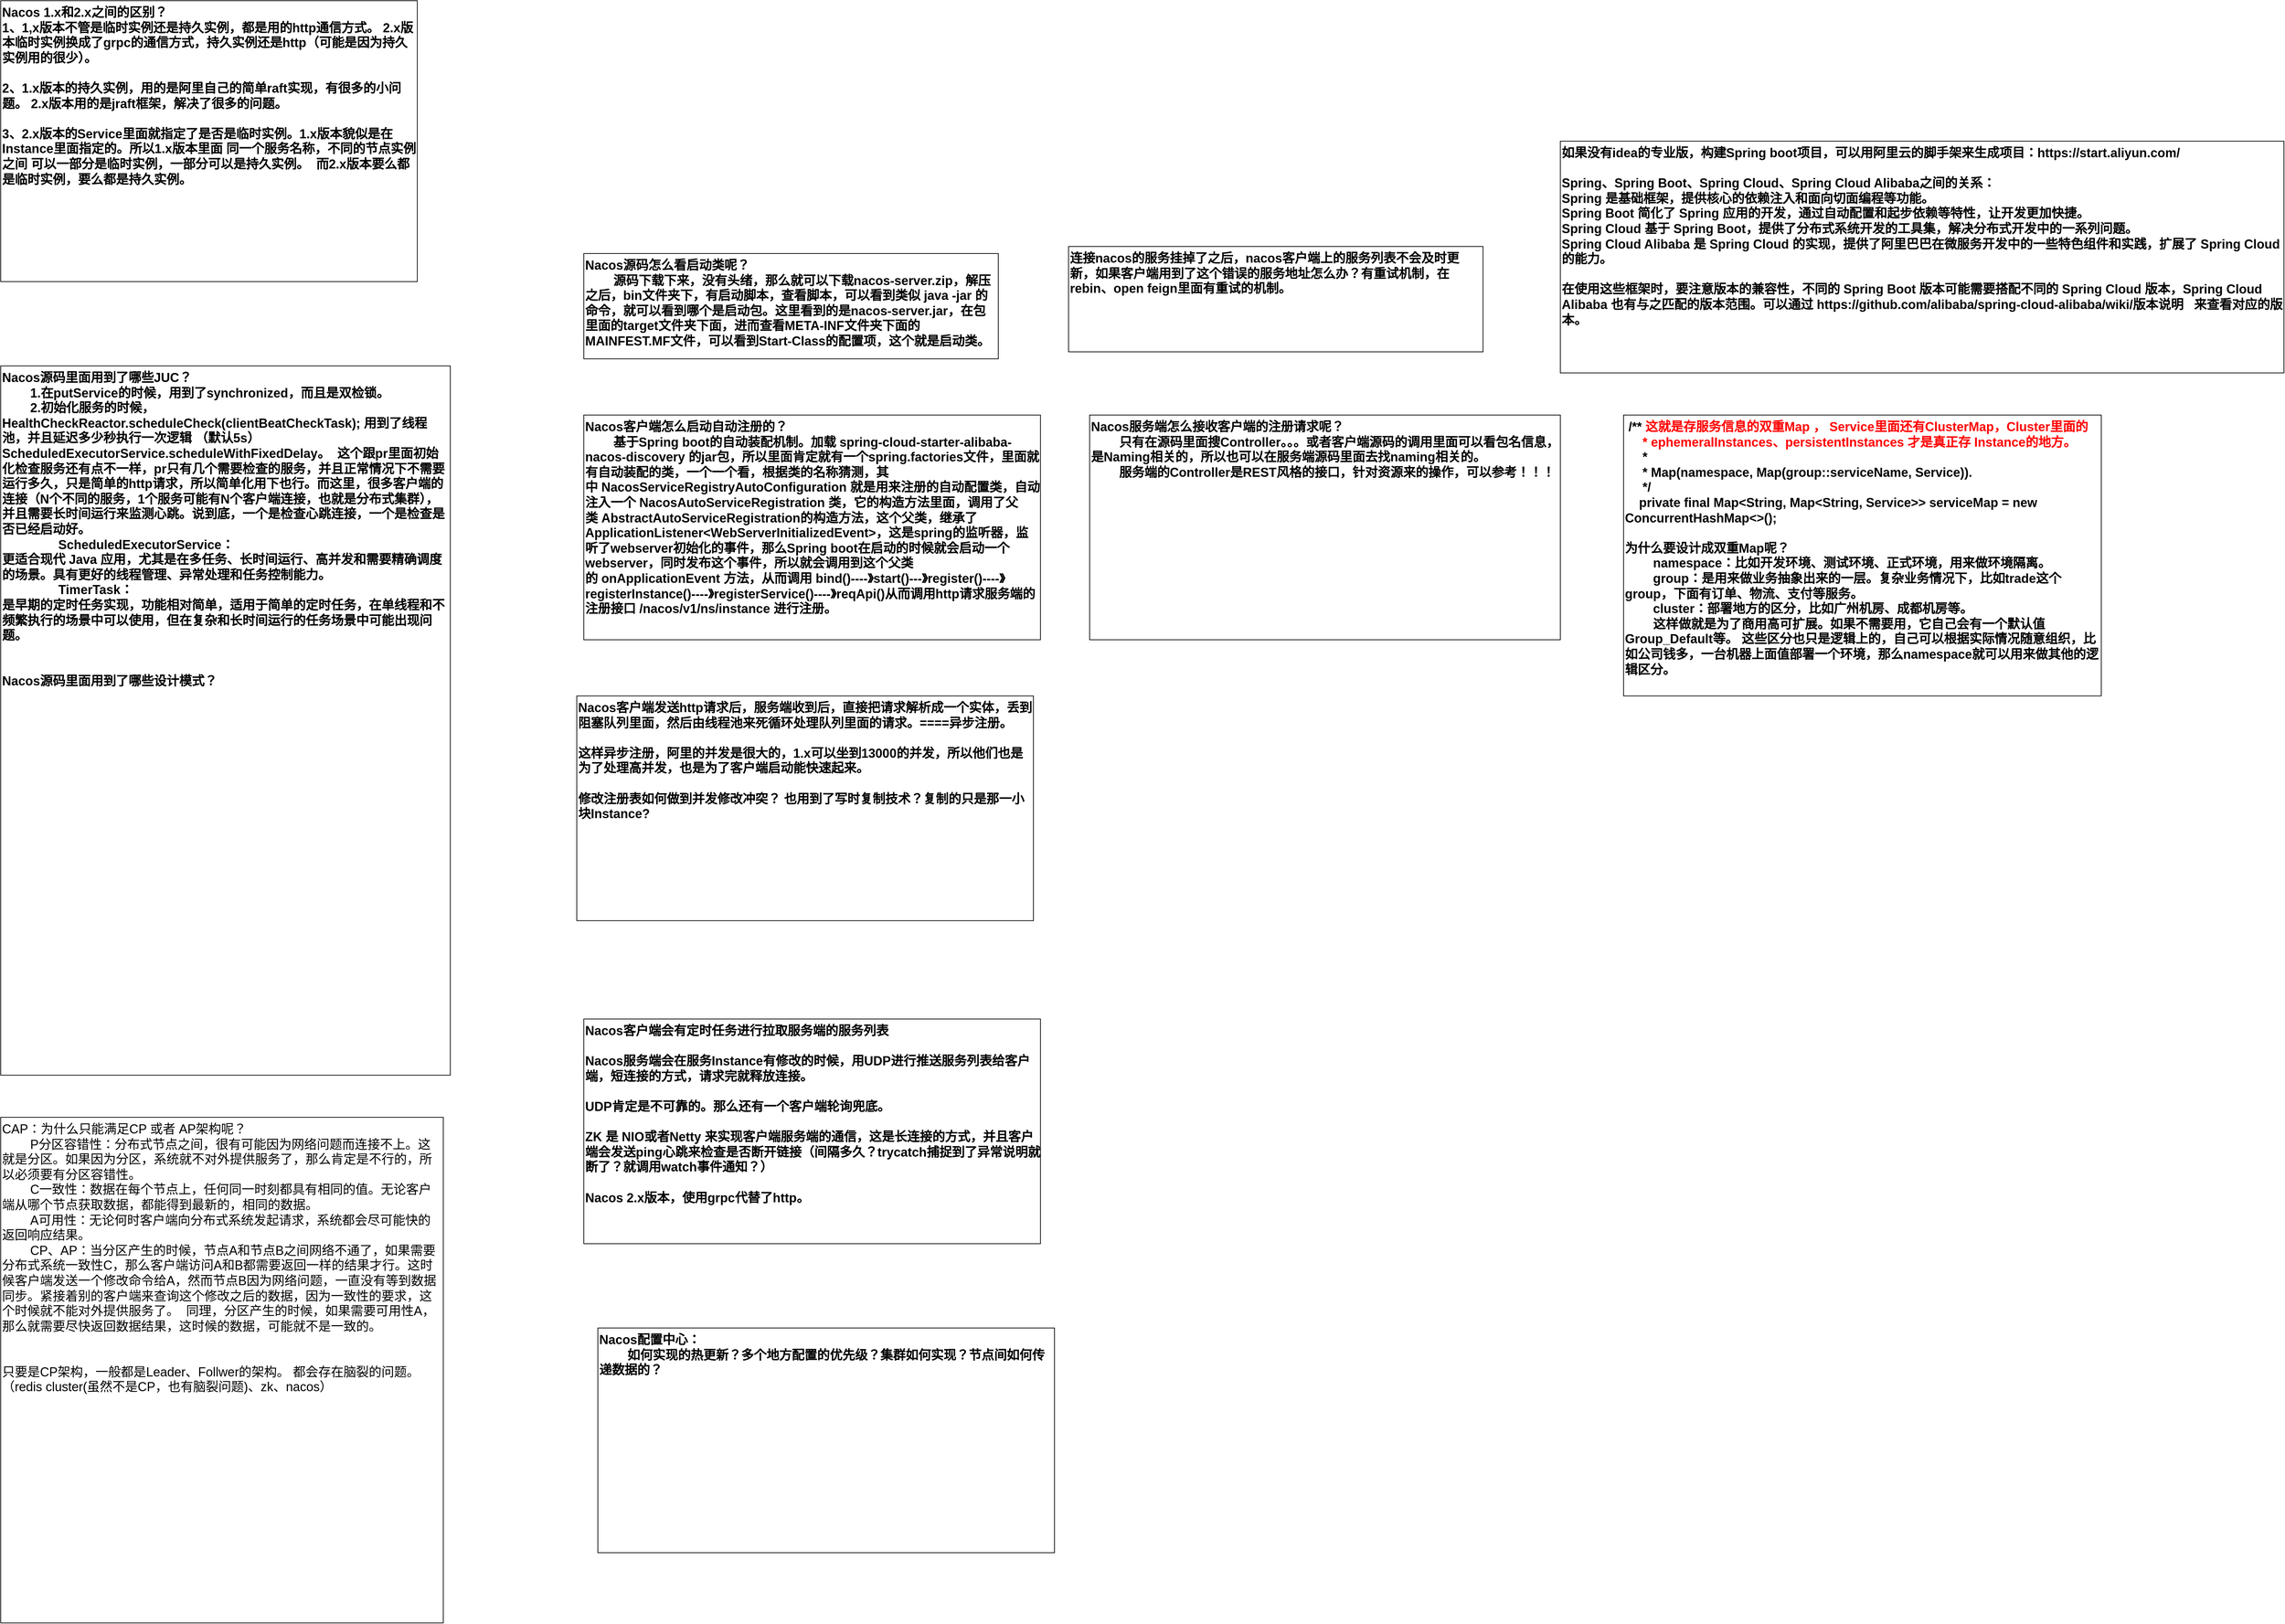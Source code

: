 <mxfile version="26.0.11">
  <diagram name="第 1 页" id="EoKzsfYvX2hHvfft86sc">
    <mxGraphModel dx="3703" dy="2235" grid="1" gridSize="10" guides="1" tooltips="1" connect="1" arrows="1" fold="1" page="1" pageScale="1" pageWidth="827" pageHeight="1169" math="0" shadow="0">
      <root>
        <mxCell id="0" />
        <mxCell id="1" parent="0" />
        <mxCell id="t9MxABzWcRTLGMJupPC0-1" value="Nacos源码怎么看启动类呢？&lt;div&gt;&lt;span style=&quot;white-space: pre;&quot;&gt;&#x9;&lt;/span&gt;源码下载下来，没有头绪，那么就可以下载nacos-server.zip，解压之后，bin文件夹下，有启动脚本，查看脚本，可以看到类似 java -jar 的命令，就可以看到哪个是启动包。这里看到的是nacos-server.jar，在包里面的target文件夹下面，进而查看META-INF文件夹下面的MAINFEST.MF文件，可以看到Start-Class的配置项，这个就是启动类。&lt;br&gt;&lt;/div&gt;" style="rounded=0;whiteSpace=wrap;html=1;fontSize=18;fontStyle=1;verticalAlign=top;align=left;" parent="1" vertex="1">
          <mxGeometry y="50" width="590" height="150" as="geometry" />
        </mxCell>
        <mxCell id="t9MxABzWcRTLGMJupPC0-2" value="连接nacos的服务挂掉了之后，nacos客户端上的服务列表不会及时更新，如果客户端用到了这个错误的服务地址怎么办？有重试机制，在rebin、open feign里面有重试的机制。" style="rounded=0;whiteSpace=wrap;html=1;fontSize=18;fontStyle=1;verticalAlign=top;align=left;" parent="1" vertex="1">
          <mxGeometry x="690" y="40" width="590" height="150" as="geometry" />
        </mxCell>
        <mxCell id="t9MxABzWcRTLGMJupPC0-3" value="如果没有idea的专业版，构建Spring boot项目，可以用阿里云的脚手架来生成项目：https://start.aliyun.com/&lt;div&gt;&lt;br&gt;&lt;/div&gt;&lt;div&gt;Spring、Spring Boot、Spring Cloud、Spring Cloud Alibaba之间的关系：&lt;/div&gt;&lt;div&gt;&lt;div&gt;Spring 是基础框架，提供核心的依赖注入和面向切面编程等功能。&lt;/div&gt;&lt;div&gt;Spring Boot 简化了 Spring 应用的开发，通过自动配置和起步依赖等特性，让开发更加快捷。&lt;/div&gt;&lt;div&gt;Spring Cloud 基于 Spring Boot，提供了分布式系统开发的工具集，解决分布式开发中的一系列问题。&lt;/div&gt;&lt;div&gt;Spring Cloud Alibaba 是 Spring Cloud 的实现，提供了阿里巴巴在微服务开发中的一些特色组件和实践，扩展了 Spring Cloud 的能力。&lt;/div&gt;&lt;div&gt;&lt;br&gt;&lt;/div&gt;&lt;div&gt;在使用这些框架时，要注意版本的兼容性，不同的 Spring Boot 版本可能需要搭配不同的 Spring Cloud 版本，Spring Cloud Alibaba 也有与之匹配的版本范围。可以通过&amp;nbsp;https://github.com/alibaba/spring-cloud-alibaba/wiki/版本说明&amp;nbsp; &amp;nbsp;来查看对应的版本。&lt;/div&gt;&lt;/div&gt;" style="rounded=0;whiteSpace=wrap;html=1;fontSize=18;fontStyle=1;verticalAlign=top;align=left;" parent="1" vertex="1">
          <mxGeometry x="1390" y="-110" width="1030" height="330" as="geometry" />
        </mxCell>
        <mxCell id="t9MxABzWcRTLGMJupPC0-4" value="Nacos客户端怎么启动自动注册的？&lt;div&gt;&lt;span style=&quot;white-space: pre;&quot;&gt;&#x9;&lt;/span&gt;基于Spring boot的自动装配机制。加载&amp;nbsp;spring-cloud-starter-alibaba-nacos-discovery 的jar包，所以里面肯定就有一个spring.factories文件，里面就有自动装配的类，一个一个看，根据类的名称猜测，其中&amp;nbsp;NacosServiceRegistryAutoConfiguration 就是用来注册的自动配置类，自动注入一个&amp;nbsp;NacosAutoServiceRegistration 类，它的构造方法里面，调用了父类&amp;nbsp;AbstractAutoServiceRegistration的构造方法，这个父类，继承了ApplicationListener&amp;lt;WebServerInitializedEvent&amp;gt;，这是spring的监听器，监听了webserver初始化的事件，那么Spring boot在启动的时候就会启动一个webserver，同时发布这个事件，所以就会调用到这个父类的&amp;nbsp;onApplicationEvent 方法，从而调用 bind()----》start()---》register()----》registerInstance()----》registerService()----》reqApi()从而调用http请求服务端的注册接口 /nacos/v1/ns/instance 进行注册。&lt;br&gt;&lt;/div&gt;" style="rounded=0;whiteSpace=wrap;html=1;fontSize=18;fontStyle=1;verticalAlign=top;align=left;" parent="1" vertex="1">
          <mxGeometry y="280" width="650" height="320" as="geometry" />
        </mxCell>
        <mxCell id="t9MxABzWcRTLGMJupPC0-5" value="Nacos服务端怎么接收客户端的注册请求呢？&lt;div&gt;&lt;span style=&quot;white-space: pre;&quot;&gt;&#x9;&lt;/span&gt;只有在源码里面搜Controller。。。或者客户端源码的调用里面可以看包名信息，是Naming相关的，所以也可以在服务端源码里面去找naming相关的。&lt;br&gt;&lt;/div&gt;&lt;div&gt;&lt;span style=&quot;white-space: pre;&quot;&gt;&#x9;&lt;/span&gt;服务端的Controller是REST风格的接口，针对资源来的操作，可以参考！！！&lt;br&gt;&lt;/div&gt;" style="rounded=0;whiteSpace=wrap;html=1;fontSize=18;fontStyle=1;verticalAlign=top;align=left;" parent="1" vertex="1">
          <mxGeometry x="720" y="280" width="670" height="320" as="geometry" />
        </mxCell>
        <mxCell id="t9MxABzWcRTLGMJupPC0-6" value="&lt;div&gt;&lt;div&gt;&amp;nbsp;/** &lt;font style=&quot;color: rgb(255, 0, 0);&quot;&gt;这就是存服务信息的双重Map ， Service里面还有ClusterMap，Cluster里面的&lt;/font&gt;&lt;/div&gt;&lt;div&gt;&lt;font style=&quot;color: rgb(255, 0, 0);&quot;&gt;&amp;nbsp; &amp;nbsp; &amp;nbsp;*&amp;nbsp;ephemeralInstances、persistentInstances 才是真正存 Instance的地方。&lt;/font&gt;&lt;/div&gt;&lt;div&gt;&amp;nbsp; &amp;nbsp; &amp;nbsp;*&lt;/div&gt;&lt;div&gt;&amp;nbsp; &amp;nbsp; &amp;nbsp;* Map(namespace, Map(group::serviceName, Service)).&lt;/div&gt;&lt;div&gt;&amp;nbsp; &amp;nbsp; &amp;nbsp;*/&lt;/div&gt;&lt;div&gt;&amp;nbsp; &amp;nbsp; private final Map&amp;lt;String, Map&amp;lt;String, Service&amp;gt;&amp;gt; serviceMap = new ConcurrentHashMap&amp;lt;&amp;gt;();&lt;/div&gt;&lt;/div&gt;&lt;div&gt;&lt;br&gt;&lt;/div&gt;&lt;div&gt;为什么要设计成双重Map呢？&lt;/div&gt;&lt;div&gt;&lt;span style=&quot;white-space: pre;&quot;&gt;&#x9;&lt;/span&gt;namespace：比如开发环境、测试环境、正式环境，用来做环境隔离。&lt;br&gt;&lt;/div&gt;&lt;div&gt;&lt;span style=&quot;white-space: pre;&quot;&gt;&#x9;&lt;/span&gt;group：是用来做业务抽象出来的一层。复杂业务情况下，比如trade这个group，下面有订单、物流、支付等服务。&lt;br&gt;&lt;/div&gt;&lt;div&gt;&lt;span style=&quot;white-space: pre;&quot;&gt;&#x9;&lt;/span&gt;cluster：部署地方的区分，比如广州机房、成都机房等。&lt;br&gt;&lt;/div&gt;&lt;div&gt;&lt;span style=&quot;white-space: pre;&quot;&gt;&#x9;&lt;/span&gt;这样做就是为了商用高可扩展。如果不需要用，它自己会有一个默认值 Group_Default等。 这些区分也只是逻辑上的，自己可以根据实际情况随意组织，比如公司钱多，一台机器上面值部署一个环境，那么namespace就可以用来做其他的逻辑区分。&lt;br&gt;&lt;/div&gt;" style="rounded=0;whiteSpace=wrap;html=1;fontSize=18;fontStyle=1;verticalAlign=top;align=left;" parent="1" vertex="1">
          <mxGeometry x="1480" y="280" width="680" height="400" as="geometry" />
        </mxCell>
        <mxCell id="t9MxABzWcRTLGMJupPC0-7" value="Nacos源码里面用到了哪些JUC？&lt;div&gt;&lt;span style=&quot;white-space: pre;&quot;&gt;&#x9;&lt;/span&gt;1.在putService的时候，用到了synchronized，而且是双检锁。&lt;br&gt;&lt;/div&gt;&lt;div&gt;&lt;span style=&quot;white-space: pre;&quot;&gt;&#x9;&lt;/span&gt;2.初始化服务的时候，HealthCheckReactor.scheduleCheck(clientBeatCheckTask); 用到了线程池，并且延迟多少秒执行一次逻辑 （默认5s） ScheduledExecutorService.scheduleWithFixedDelay。&amp;nbsp; 这个跟pr里面初始化检查服务还有点不一样，pr只有几个需要检查的服务，并且正常情况下不需要运行多久，只是简单的http请求，所以简单化用下也行。而这里，很多客户端的连接（N个不同的服务，1个服务可能有N个客户端连接，也就是分布式集群），并且需要长时间运行来监测心跳。说到底，一个是检查心跳连接，一个是检查是否已经启动好。&lt;br&gt;&lt;/div&gt;&lt;div&gt;&lt;span style=&quot;white-space: pre;&quot;&gt;&#x9;&lt;/span&gt;&lt;span style=&quot;white-space: pre;&quot;&gt;&#x9;&lt;/span&gt;&lt;span style=&quot;background-color: transparent;&quot;&gt;ScheduledExecutorService：&lt;br&gt;更适合现代 Java 应用，尤其是在多任务、长时间运行、高并发和需要精确调度的场景。具有更好的线程管理、异常处理和任务控制能力。&amp;nbsp;&lt;/span&gt;&lt;/div&gt;&lt;div&gt;&lt;span style=&quot;background-color: transparent;&quot;&gt;&lt;span style=&quot;white-space: pre;&quot;&gt;&#x9;&lt;/span&gt;&lt;span style=&quot;white-space: pre;&quot;&gt;&#x9;&lt;/span&gt;TimerTask：&lt;br&gt;是早期的定时任务实现，功能相对简单，适用于简单的定时任务，在单线程和不频繁执行的场景中可以使用，但在复杂和长时间运行的任务场景中可能出现问题。&lt;/span&gt;&lt;br&gt;&lt;/div&gt;&lt;div&gt;&lt;br&gt;&lt;/div&gt;&lt;div&gt;&lt;br&gt;&lt;/div&gt;&lt;div&gt;Nacos源码里面用到了哪些设计模式？&lt;/div&gt;" style="rounded=0;whiteSpace=wrap;html=1;fontSize=18;fontStyle=1;verticalAlign=top;align=left;" parent="1" vertex="1">
          <mxGeometry x="-830" y="210" width="640" height="1010" as="geometry" />
        </mxCell>
        <mxCell id="t9MxABzWcRTLGMJupPC0-8" value="Nacos客户端发送http请求后，服务端收到后，直接把请求解析成一个实体，丢到阻塞队列里面，然后由线程池来死循环处理队列里面的请求。====异步注册。&lt;div&gt;&lt;br&gt;&lt;/div&gt;&lt;div&gt;这样异步注册，阿里的并发是很大的，1.x可以坐到13000的并发，所以他们也是为了处理高并发，也是为了客户端启动能快速起来。&lt;/div&gt;&lt;div&gt;&lt;br&gt;&lt;/div&gt;&lt;div&gt;修改注册表如何做到并发修改冲突？ 也用到了写时复制技术？复制的只是那一小块Instance?&lt;/div&gt;" style="rounded=0;whiteSpace=wrap;html=1;fontSize=18;fontStyle=1;verticalAlign=top;align=left;" parent="1" vertex="1">
          <mxGeometry x="-10" y="680" width="650" height="320" as="geometry" />
        </mxCell>
        <mxCell id="hLo54JjVyiB9AwnYPj0C-1" value="Nacos客户端会有定时任务进行拉取服务端的服务列表&lt;div&gt;&lt;br&gt;&lt;/div&gt;&lt;div&gt;Nacos服务端会在服务Instance有修改的时候，用UDP进行推送服务列表给客户端，短连接的方式，请求完就释放连接。&lt;/div&gt;&lt;div&gt;&lt;br&gt;&lt;/div&gt;&lt;div&gt;UDP肯定是不可靠的。那么还有一个客户端轮询兜底。&lt;/div&gt;&lt;div&gt;&lt;br&gt;&lt;/div&gt;&lt;div&gt;ZK 是 NIO或者Netty 来实现客户端服务端的通信，这是长连接的方式，并且客户端会发送ping心跳来检查是否断开链接（间隔多久？trycatch捕捉到了异常说明就断了？就调用watch事件通知？）&lt;/div&gt;&lt;div&gt;&lt;br&gt;&lt;/div&gt;&lt;div&gt;Nacos 2.x版本，使用grpc代替了http。&lt;/div&gt;" style="rounded=0;whiteSpace=wrap;html=1;fontSize=18;fontStyle=1;verticalAlign=top;align=left;" parent="1" vertex="1">
          <mxGeometry y="1140" width="650" height="320" as="geometry" />
        </mxCell>
        <mxCell id="sSkAC0mX2W8-ggTYoPnb-1" value="Nacos配置中心：&lt;div&gt;&lt;span style=&quot;white-space: pre;&quot;&gt;&#x9;&lt;/span&gt;如何实现的热更新？多个地方配置的优先级？集群如何实现？节点间如何传递数据的？&lt;br&gt;&lt;/div&gt;" style="rounded=0;whiteSpace=wrap;html=1;fontSize=18;fontStyle=1;verticalAlign=top;align=left;" parent="1" vertex="1">
          <mxGeometry x="20" y="1580" width="650" height="320" as="geometry" />
        </mxCell>
        <mxCell id="JOK7G2EgOuDC62pwGcgq-1" value="&lt;span style=&quot;font-weight: 400;&quot;&gt;CAP：为什么只能满足CP 或者 AP架构呢？&lt;/span&gt;&lt;div style=&quot;font-weight: 400;&quot;&gt;&lt;span style=&quot;white-space: pre;&quot;&gt;&#x9;&lt;/span&gt;P分区容错性：分布式节点之间，很有可能因为网络问题而连接不上。这就是分区。如果因为分区，系统就不对外提供服务了，那么肯定是不行的，所以必须要有分区容错性。&lt;/div&gt;&lt;div style=&quot;font-weight: 400;&quot;&gt;&lt;span style=&quot;white-space: pre;&quot;&gt;&#x9;&lt;/span&gt;C一致性：数据在每个节点上，任何同一时刻都具有相同的值。无论客户端从哪个节点获取数据，都能得到最新的，相同的数据。&lt;br&gt;&lt;/div&gt;&lt;div style=&quot;font-weight: 400;&quot;&gt;&lt;span style=&quot;white-space: pre;&quot;&gt;&#x9;&lt;/span&gt;A可用性：无论何时客户端向分布式系统发起请求，系统都会尽可能快的返回响应结果。&lt;br&gt;&lt;/div&gt;&lt;div style=&quot;font-weight: 400;&quot;&gt;&lt;span style=&quot;white-space: pre;&quot;&gt;&#x9;&lt;/span&gt;CP、AP：当分区产生的时候，节点A和节点B之间网络不通了，如果需要分布式系统一致性C，那么客户端访问A和B都需要返回一样的结果才行。这时候客户端发送一个修改命令给A，然而节点B因为网络问题，一直没有等到数据同步。紧接着别的客户端来查询这个修改之后的数据，因为一致性的要求，这个时候就不能对外提供服务了。&amp;nbsp; 同理，分区产生的时候，如果需要可用性A，那么就需要尽快返回数据结果，这时候的数据，可能就不是一致的。&lt;br&gt;&lt;/div&gt;&lt;div style=&quot;font-weight: 400;&quot;&gt;&lt;br&gt;&lt;/div&gt;&lt;div style=&quot;font-weight: 400;&quot;&gt;&lt;br&gt;&lt;/div&gt;&lt;div style=&quot;font-weight: 400;&quot;&gt;只要是CP架构，一般都是Leader、Follwer的架构。 都会存在脑裂的问题。（redis cluster(虽然不是CP，也有脑裂问题)、zk、nacos）&lt;/div&gt;" style="rounded=0;whiteSpace=wrap;html=1;fontSize=18;fontStyle=1;verticalAlign=top;align=left;" parent="1" vertex="1">
          <mxGeometry x="-830" y="1280" width="630" height="720" as="geometry" />
        </mxCell>
        <mxCell id="QPr_eaRZ_9v8VtJQfy11-1" value="&lt;div&gt;Nacos 1.x和2.x之间的区别？&lt;/div&gt;&lt;div&gt;1、1,x版本不管是临时实例还是持久实例，都是用的http通信方式。 2.x版本临时实例换成了grpc的通信方式，持久实例还是http（可能是因为持久实例用的很少）。&lt;/div&gt;&lt;div&gt;&lt;br&gt;&lt;/div&gt;&lt;div&gt;2、1.x版本的持久实例，用的是阿里自己的简单raft实现，有很多的小问题。 2.x版本用的是jraft框架，解决了很多的问题。&lt;/div&gt;&lt;div&gt;&lt;br&gt;&lt;/div&gt;&lt;div&gt;3、2.x版本的Service里面就指定了是否是临时实例。1.x版本貌似是在Instance里面指定的。所以1.x版本里面 同一个服务名称，不同的节点实例之间 可以一部分是临时实例，一部分可以是持久实例。&amp;nbsp; 而2.x版本要么都是临时实例，要么都是持久实例。&lt;/div&gt;" style="rounded=0;whiteSpace=wrap;html=1;fontSize=18;fontStyle=1;verticalAlign=top;align=left;" vertex="1" parent="1">
          <mxGeometry x="-830" y="-310" width="593" height="400" as="geometry" />
        </mxCell>
      </root>
    </mxGraphModel>
  </diagram>
</mxfile>
